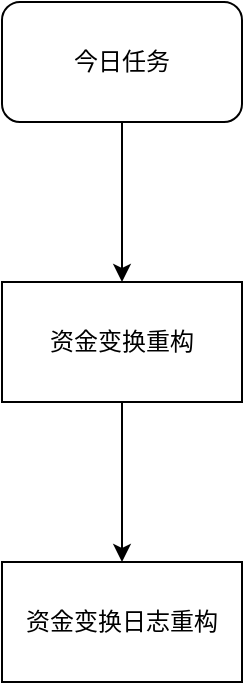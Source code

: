 <mxfile version="17.2.5" type="github">
  <diagram id="7-cY0dzfDdKi5WEk2bNz" name="Page-1">
    <mxGraphModel dx="734" dy="724" grid="1" gridSize="10" guides="1" tooltips="1" connect="1" arrows="1" fold="1" page="1" pageScale="1" pageWidth="827" pageHeight="1169" math="0" shadow="0">
      <root>
        <mxCell id="0" />
        <mxCell id="1" parent="0" />
        <mxCell id="xHhuRk0VI-RRmQqVZv0m-3" value="" style="edgeStyle=orthogonalEdgeStyle;rounded=0;orthogonalLoop=1;jettySize=auto;html=1;" edge="1" parent="1" source="xHhuRk0VI-RRmQqVZv0m-1">
          <mxGeometry relative="1" as="geometry">
            <mxPoint x="160" y="210" as="targetPoint" />
          </mxGeometry>
        </mxCell>
        <mxCell id="xHhuRk0VI-RRmQqVZv0m-1" value="今日任务" style="rounded=1;whiteSpace=wrap;html=1;" vertex="1" parent="1">
          <mxGeometry x="100" y="70" width="120" height="60" as="geometry" />
        </mxCell>
        <mxCell id="xHhuRk0VI-RRmQqVZv0m-7" value="" style="edgeStyle=orthogonalEdgeStyle;rounded=0;orthogonalLoop=1;jettySize=auto;html=1;" edge="1" parent="1" source="xHhuRk0VI-RRmQqVZv0m-4" target="xHhuRk0VI-RRmQqVZv0m-6">
          <mxGeometry relative="1" as="geometry" />
        </mxCell>
        <mxCell id="xHhuRk0VI-RRmQqVZv0m-4" value="资金变换重构" style="rounded=0;whiteSpace=wrap;html=1;" vertex="1" parent="1">
          <mxGeometry x="100" y="210" width="120" height="60" as="geometry" />
        </mxCell>
        <mxCell id="xHhuRk0VI-RRmQqVZv0m-6" value="资金变换日志重构" style="whiteSpace=wrap;html=1;rounded=0;" vertex="1" parent="1">
          <mxGeometry x="100" y="350" width="120" height="60" as="geometry" />
        </mxCell>
      </root>
    </mxGraphModel>
  </diagram>
</mxfile>
